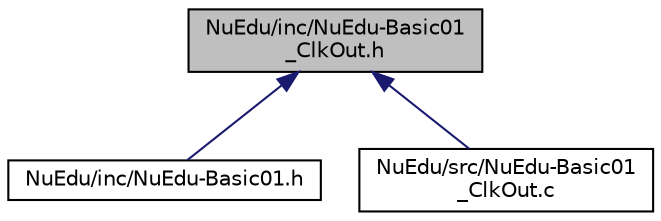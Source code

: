 digraph "NuEdu/inc/NuEdu-Basic01_ClkOut.h"
{
 // LATEX_PDF_SIZE
  edge [fontname="Helvetica",fontsize="10",labelfontname="Helvetica",labelfontsize="10"];
  node [fontname="Helvetica",fontsize="10",shape=record];
  Node1 [label="NuEdu/inc/NuEdu-Basic01\l_ClkOut.h",height=0.2,width=0.4,color="black", fillcolor="grey75", style="filled", fontcolor="black",tooltip="NuEdu-Basic01 ClkOut driver header file."];
  Node1 -> Node2 [dir="back",color="midnightblue",fontsize="10",style="solid",fontname="Helvetica"];
  Node2 [label="NuEdu/inc/NuEdu-Basic01.h",height=0.2,width=0.4,color="black", fillcolor="white", style="filled",URL="$d9/dbf/_nu_edu-_basic01_8h.html",tooltip="NuEdu-Basic01 peripheral access layer header file for NuEdu-SDK-Nano130."];
  Node1 -> Node3 [dir="back",color="midnightblue",fontsize="10",style="solid",fontname="Helvetica"];
  Node3 [label="NuEdu/src/NuEdu-Basic01\l_ClkOut.c",height=0.2,width=0.4,color="black", fillcolor="white", style="filled",URL="$dd/d34/_nu_edu-_basic01___clk_out_8c.html",tooltip="NuEdu-Basic01 ClkOut driver source file."];
}
